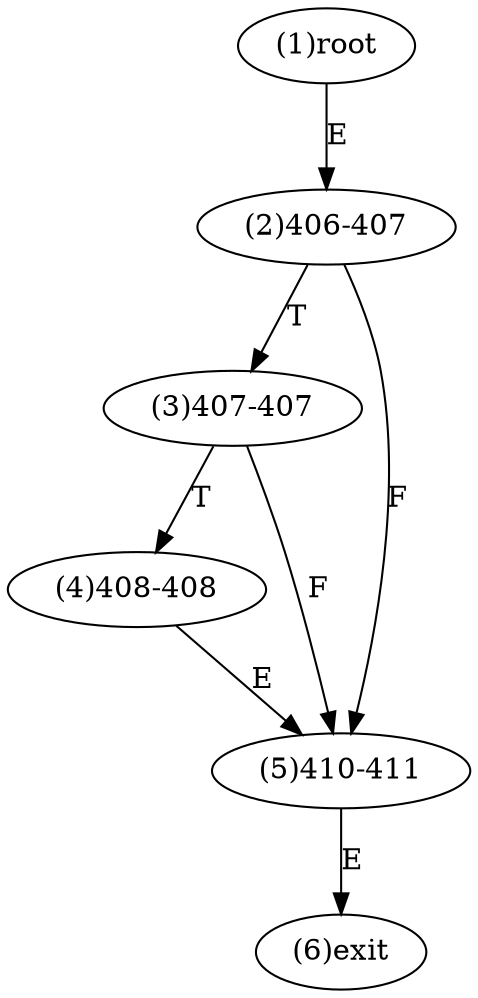 digraph "" { 
1[ label="(1)root"];
2[ label="(2)406-407"];
3[ label="(3)407-407"];
4[ label="(4)408-408"];
5[ label="(5)410-411"];
6[ label="(6)exit"];
1->2[ label="E"];
2->5[ label="F"];
2->3[ label="T"];
3->5[ label="F"];
3->4[ label="T"];
4->5[ label="E"];
5->6[ label="E"];
}